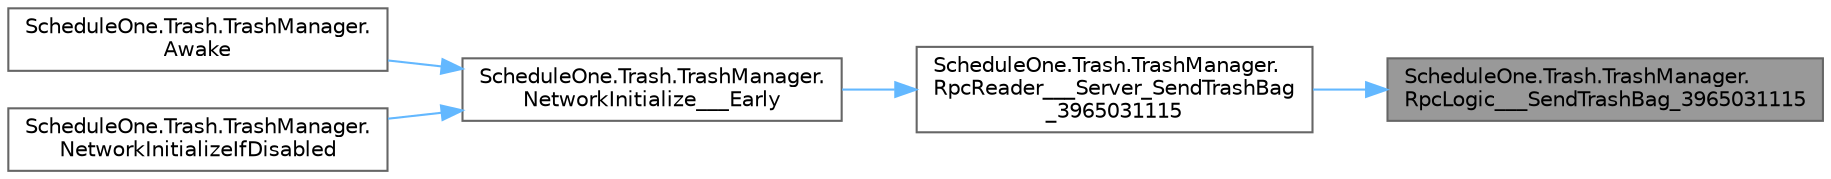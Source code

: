 digraph "ScheduleOne.Trash.TrashManager.RpcLogic___SendTrashBag_3965031115"
{
 // LATEX_PDF_SIZE
  bgcolor="transparent";
  edge [fontname=Helvetica,fontsize=10,labelfontname=Helvetica,labelfontsize=10];
  node [fontname=Helvetica,fontsize=10,shape=box,height=0.2,width=0.4];
  rankdir="RL";
  Node1 [id="Node000001",label="ScheduleOne.Trash.TrashManager.\lRpcLogic___SendTrashBag_3965031115",height=0.2,width=0.4,color="gray40", fillcolor="grey60", style="filled", fontcolor="black",tooltip=" "];
  Node1 -> Node2 [id="edge1_Node000001_Node000002",dir="back",color="steelblue1",style="solid",tooltip=" "];
  Node2 [id="Node000002",label="ScheduleOne.Trash.TrashManager.\lRpcReader___Server_SendTrashBag\l_3965031115",height=0.2,width=0.4,color="grey40", fillcolor="white", style="filled",URL="$class_schedule_one_1_1_trash_1_1_trash_manager.html#a34ea3445daaac28985dc161fdf61eef0",tooltip=" "];
  Node2 -> Node3 [id="edge2_Node000002_Node000003",dir="back",color="steelblue1",style="solid",tooltip=" "];
  Node3 [id="Node000003",label="ScheduleOne.Trash.TrashManager.\lNetworkInitialize___Early",height=0.2,width=0.4,color="grey40", fillcolor="white", style="filled",URL="$class_schedule_one_1_1_trash_1_1_trash_manager.html#aec4d26db92b3a7793639c0499087cc62",tooltip=" "];
  Node3 -> Node4 [id="edge3_Node000003_Node000004",dir="back",color="steelblue1",style="solid",tooltip=" "];
  Node4 [id="Node000004",label="ScheduleOne.Trash.TrashManager.\lAwake",height=0.2,width=0.4,color="grey40", fillcolor="white", style="filled",URL="$class_schedule_one_1_1_trash_1_1_trash_manager.html#a2c8dd54522e7920885dd79b488c6e961",tooltip=" "];
  Node3 -> Node5 [id="edge4_Node000003_Node000005",dir="back",color="steelblue1",style="solid",tooltip=" "];
  Node5 [id="Node000005",label="ScheduleOne.Trash.TrashManager.\lNetworkInitializeIfDisabled",height=0.2,width=0.4,color="grey40", fillcolor="white", style="filled",URL="$class_schedule_one_1_1_trash_1_1_trash_manager.html#aa1ecd72f623f925248c68e6c3f57a03c",tooltip=" "];
}
